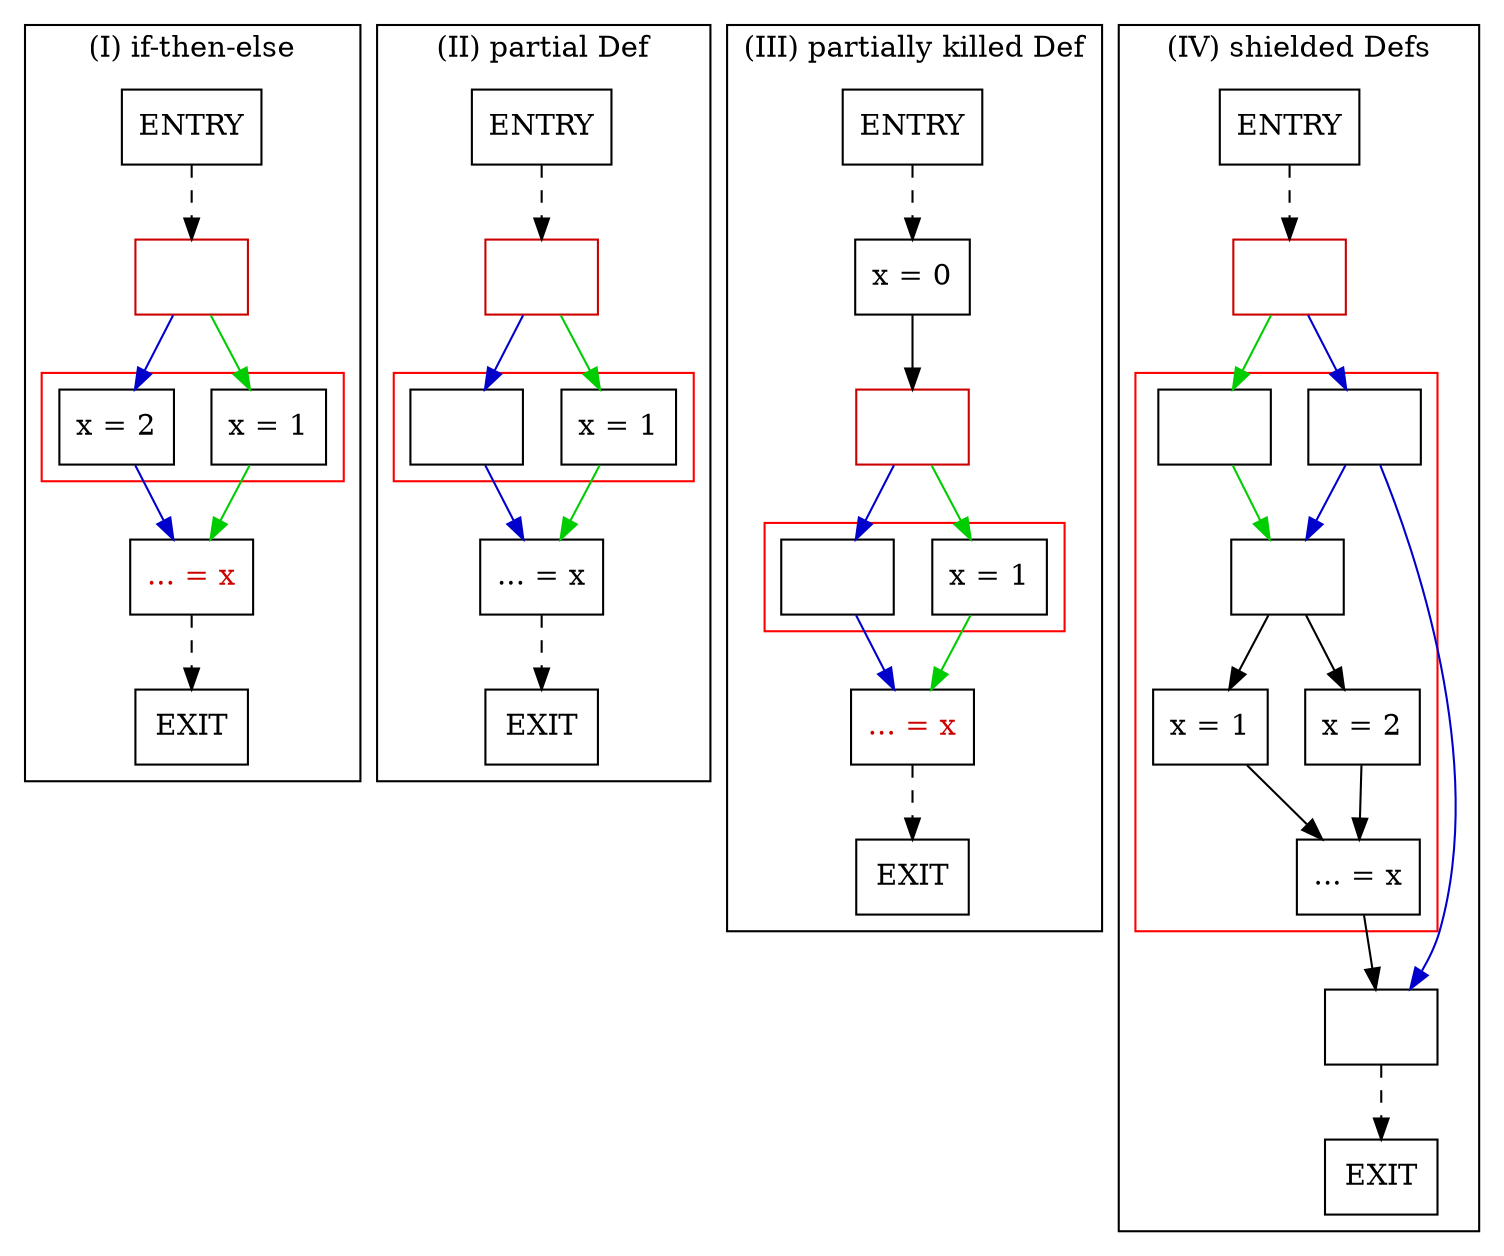 digraph examples {

  node [shape=box]

  subgraph cluster_ex1 {
    label="(I) if-then-else"
    color=black
    ex1_entry [label="ENTRY"; rank=source]
    ex1_exit  [label="EXIT"; rank=sink]
    ex1_cond  [label=""; color="red3"]
    subgraph cluster_ex1_ir {
      label=""
      color=red
      ex1_then1 [label="x = 1"]
      ex1_else  [label="x = 2"]
    }
    ex1_pdom   [label="... = x"; fontcolor="red3"]

    ex1_entry -> ex1_cond [style="dashed"]
    ex1_cond -> ex1_then1 [color="green3"]
    ex1_then1 -> ex1_pdom [color="green3"]

    ex1_cond -> ex1_else [color="blue3"]
    ex1_else -> ex1_pdom [color="blue3"]
    ex1_pdom -> ex1_exit [style="dashed"]
  }

  subgraph cluster_ex2 {
    label="(II) partial Def"
    color=black
    ex2_entry [label="ENTRY"; rank=source]
    ex2_exit  [label="EXIT"; rank=sink]
    ex2_cond  [label=""; color="red3"]
    subgraph cluster_ex2_ir {
      label=""
      color=red
      ex2_then1 [label="x = 1"]
      ex2_else  [label=""]
    }
    ex2_pdom   [label="... = x"]

    ex2_entry -> ex2_cond [style="dashed"]
    ex2_cond -> ex2_then1 [color="green3"]
    ex2_then1 -> ex2_pdom [color="green3"]

    ex2_cond -> ex2_else [color="blue3"]
    ex2_else -> ex2_pdom [color="blue3"]
    ex2_pdom -> ex2_exit [style="dashed"]
  }

  subgraph cluster_ex3 {
    label="(III) partially killed Def"
    color=black
    ex3_entry [label="ENTRY"; rank=source]
    ex3_exit  [label="EXIT"; rank=sink]
    ex3_prev  [label="x = 0"]
    ex3_cond  [label=""; color="red3"]
    subgraph cluster_ex3_ir {
      label=""
      color=red
      ex3_then1 [label="x = 1"]
      ex3_else  [label=""]
    }
    ex3_pdom   [label="... = x"; fontcolor="red3"]

    ex3_entry -> ex3_prev [style="dashed"]
    ex3_prev -> ex3_cond
    ex3_cond -> ex3_then1 [color="green3"]
    ex3_then1 -> ex3_pdom [color="green3"]

    ex3_cond -> ex3_else [color="blue3"]
    ex3_else -> ex3_pdom [color="blue3"]
    ex3_pdom -> ex3_exit [style="dashed"]
  }

  subgraph cluster_ex4 {
    label="(IV) shielded Defs"
    color=black
    ex4_entry [label="ENTRY"; rank=source]
    ex4_exit  [label="EXIT"; rank=sink]
    ex4_cond1 [label=""; color="red3"]
    subgraph cluster_ex1_ir {
      label=""
      color=red
      ex4_cond2 [label=""]
      ex4_cond3 [label=""]
      ex4_cond4 [label=""]
      ex4_def1 [label="x = 1"]
      ex4_def2 [label="x = 2"]
      ex4_use [label="... = x"]
    }
    ex4_pdom [label=""]

    ex4_entry -> ex4_cond1 [style="dashed"]

    ex4_cond1 -> ex4_cond2 [color="green3"]
    ex4_cond1 -> ex4_cond3 [color="blue3"]

    ex4_cond2 -> ex4_cond4 [color="green3"]

    ex4_cond3 -> ex4_cond4 [color="blue3"]
    ex4_cond3 -> ex4_pdom [color="blue3"]

    ex4_cond4 -> ex4_def1
    ex4_cond4 -> ex4_def2
    ex4_def1 -> ex4_use
    ex4_def2 -> ex4_use
    ex4_use -> ex4_pdom

    ex4_pdom -> ex4_exit [style="dashed"]
  }

}
